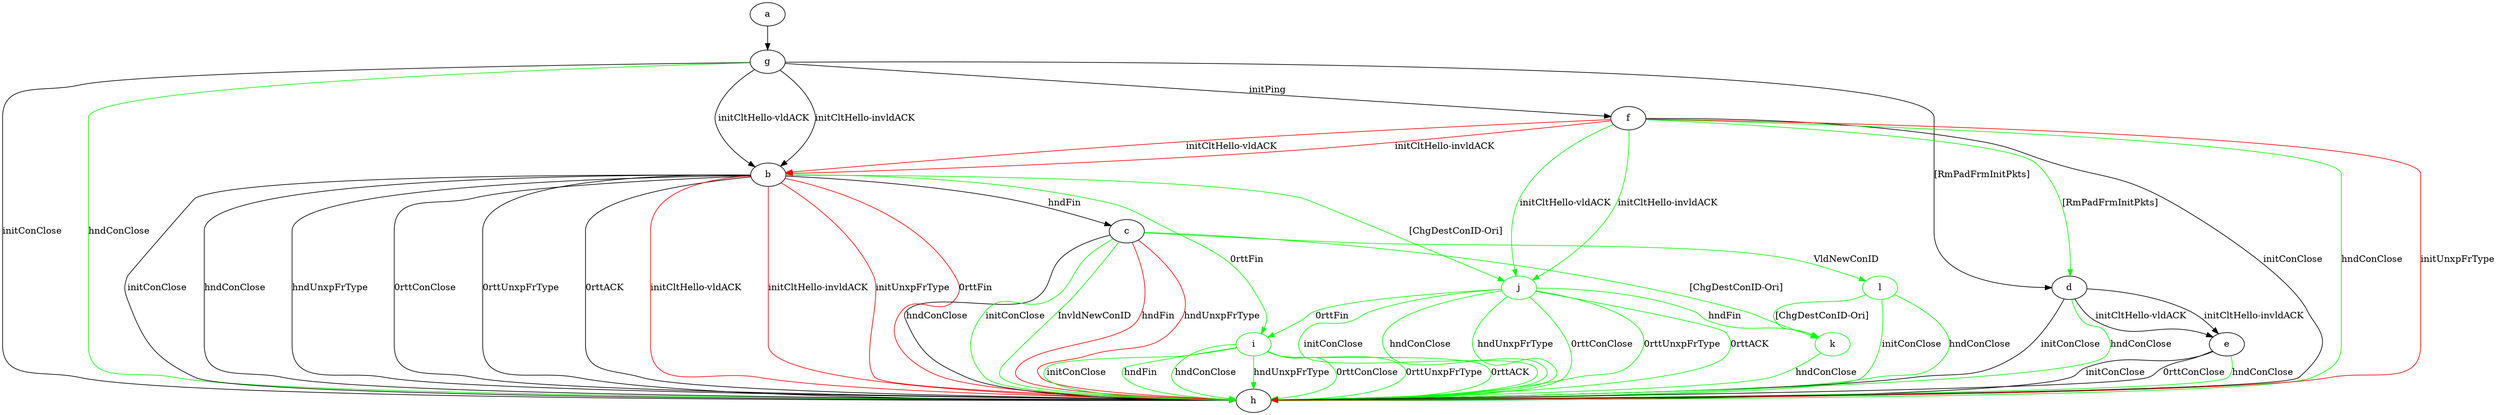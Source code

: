 digraph "" {
	a -> g	[key=0];
	b -> c	[key=0,
		label="hndFin "];
	b -> h	[key=0,
		label="initConClose "];
	b -> h	[key=1,
		label="hndConClose "];
	b -> h	[key=2,
		label="hndUnxpFrType "];
	b -> h	[key=3,
		label="0rttConClose "];
	b -> h	[key=4,
		label="0rttUnxpFrType "];
	b -> h	[key=5,
		label="0rttACK "];
	b -> h	[key=6,
		color=red,
		label="initCltHello-vldACK "];
	b -> h	[key=7,
		color=red,
		label="initCltHello-invldACK "];
	b -> h	[key=8,
		color=red,
		label="initUnxpFrType "];
	b -> h	[key=9,
		color=red,
		label="0rttFin "];
	i	[color=green];
	b -> i	[key=0,
		color=green,
		label="0rttFin "];
	j	[color=green];
	b -> j	[key=0,
		color=green,
		label="[ChgDestConID-Ori] "];
	c -> h	[key=0,
		label="hndConClose "];
	c -> h	[key=1,
		color=green,
		label="initConClose "];
	c -> h	[key=2,
		color=green,
		label="InvldNewConID "];
	c -> h	[key=3,
		color=red,
		label="hndFin "];
	c -> h	[key=4,
		color=red,
		label="hndUnxpFrType "];
	k	[color=green];
	c -> k	[key=0,
		color=green,
		label="[ChgDestConID-Ori] "];
	l	[color=green];
	c -> l	[key=0,
		color=green,
		label="VldNewConID "];
	d -> e	[key=0,
		label="initCltHello-vldACK "];
	d -> e	[key=1,
		label="initCltHello-invldACK "];
	d -> h	[key=0,
		label="initConClose "];
	d -> h	[key=1,
		color=green,
		label="hndConClose "];
	e -> h	[key=0,
		label="initConClose "];
	e -> h	[key=1,
		label="0rttConClose "];
	e -> h	[key=2,
		color=green,
		label="hndConClose "];
	f -> b	[key=0,
		color=red,
		label="initCltHello-vldACK "];
	f -> b	[key=1,
		color=red,
		label="initCltHello-invldACK "];
	f -> d	[key=0,
		color=green,
		label="[RmPadFrmInitPkts] "];
	f -> h	[key=0,
		label="initConClose "];
	f -> h	[key=1,
		color=green,
		label="hndConClose "];
	f -> h	[key=2,
		color=red,
		label="initUnxpFrType "];
	f -> j	[key=0,
		color=green,
		label="initCltHello-vldACK "];
	f -> j	[key=1,
		color=green,
		label="initCltHello-invldACK "];
	g -> b	[key=0,
		label="initCltHello-vldACK "];
	g -> b	[key=1,
		label="initCltHello-invldACK "];
	g -> d	[key=0,
		label="[RmPadFrmInitPkts] "];
	g -> f	[key=0,
		label="initPing "];
	g -> h	[key=0,
		label="initConClose "];
	g -> h	[key=1,
		color=green,
		label="hndConClose "];
	i -> h	[key=0,
		color=green,
		label="initConClose "];
	i -> h	[key=1,
		color=green,
		label="hndFin "];
	i -> h	[key=2,
		color=green,
		label="hndConClose "];
	i -> h	[key=3,
		color=green,
		label="hndUnxpFrType "];
	i -> h	[key=4,
		color=green,
		label="0rttConClose "];
	i -> h	[key=5,
		color=green,
		label="0rttUnxpFrType "];
	i -> h	[key=6,
		color=green,
		label="0rttACK "];
	j -> h	[key=0,
		color=green,
		label="initConClose "];
	j -> h	[key=1,
		color=green,
		label="hndConClose "];
	j -> h	[key=2,
		color=green,
		label="hndUnxpFrType "];
	j -> h	[key=3,
		color=green,
		label="0rttConClose "];
	j -> h	[key=4,
		color=green,
		label="0rttUnxpFrType "];
	j -> h	[key=5,
		color=green,
		label="0rttACK "];
	j -> i	[key=0,
		color=green,
		label="0rttFin "];
	j -> k	[key=0,
		color=green,
		label="hndFin "];
	k -> h	[key=0,
		color=green,
		label="hndConClose "];
	l -> h	[key=0,
		color=green,
		label="initConClose "];
	l -> h	[key=1,
		color=green,
		label="hndConClose "];
	l -> k	[key=0,
		color=green,
		label="[ChgDestConID-Ori] "];
}
